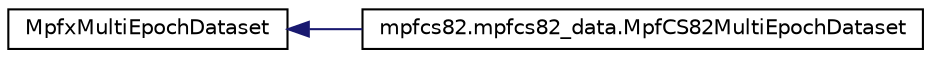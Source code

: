 digraph G
{
  edge [fontname="Helvetica",fontsize="10",labelfontname="Helvetica",labelfontsize="10"];
  node [fontname="Helvetica",fontsize="10",shape=record];
  rankdir=LR;
  Node1 [label="MpfxMultiEpochDataset",height=0.2,width=0.4,color="black", fillcolor="white", style="filled",URL="$classMpfxMultiEpochDataset.html"];
  Node1 -> Node2 [dir=back,color="midnightblue",fontsize="10",style="solid",fontname="Helvetica"];
  Node2 [label="mpfcs82.mpfcs82_data.MpfCS82MultiEpochDataset",height=0.2,width=0.4,color="black", fillcolor="white", style="filled",URL="$classmpfcs82_1_1mpfcs82__data_1_1MpfCS82MultiEpochDataset.html",tooltip="Represent a source dataset that takes care of files with multiple exposures (epochs)"];
}
